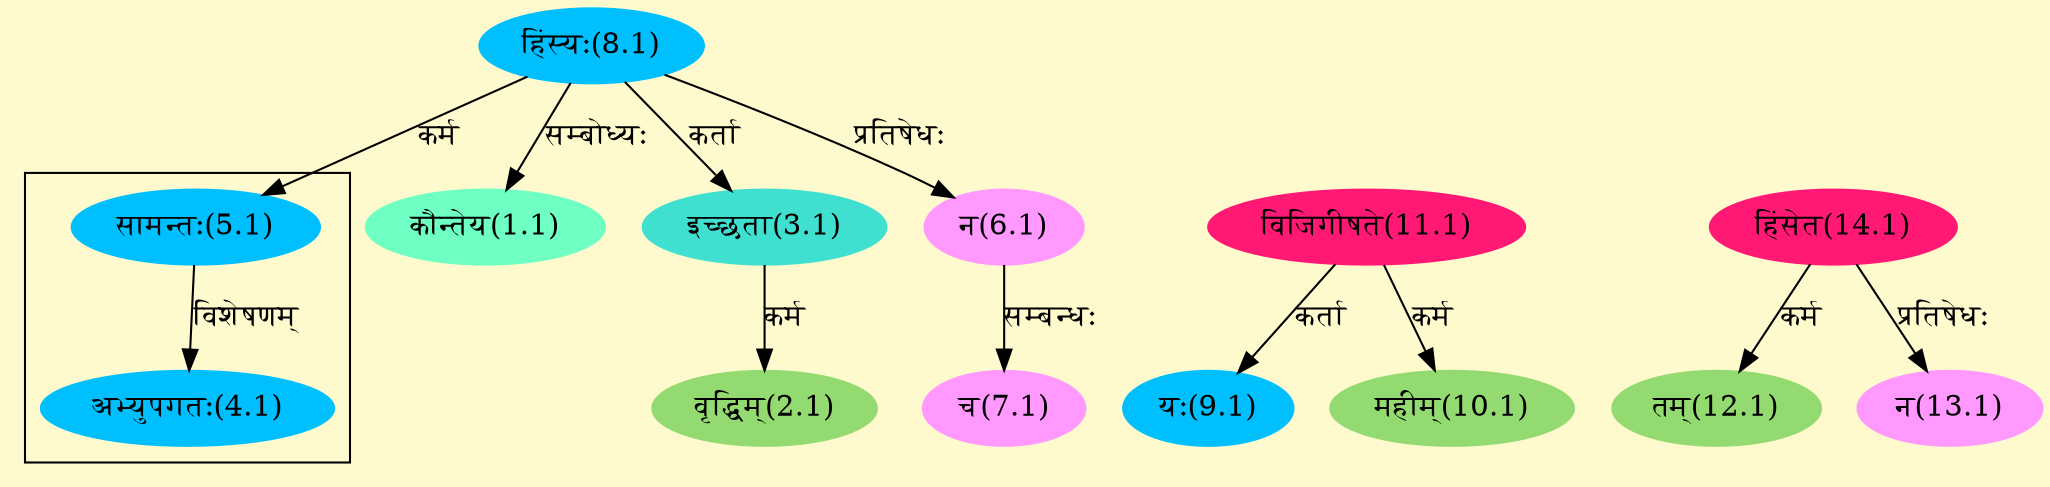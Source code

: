 digraph G{
rankdir=BT;
 compound=true;
 bgcolor="lemonchiffon1";

subgraph cluster_1{
Node4_1 [style=filled, color="#00BFFF" label = "अभ्युपगतः(4.1)"]
Node5_1 [style=filled, color="#00BFFF" label = "सामन्तः(5.1)"]

}
Node1_1 [style=filled, color="#6FFFC3" label = "कौन्तेय(1.1)"]
Node8_1 [style=filled, color="#00BFFF" label = "हिंस्यः(8.1)"]
Node2_1 [style=filled, color="#93DB70" label = "वृद्धिम्(2.1)"]
Node3_1 [style=filled, color="#40E0D0" label = "इच्छता(3.1)"]
Node5_1 [style=filled, color="#00BFFF" label = "सामन्तः(5.1)"]
Node6_1 [style=filled, color="#FF99FF" label = "न(6.1)"]
Node7_1 [style=filled, color="#FF99FF" label = "च(7.1)"]
Node9_1 [style=filled, color="#00BFFF" label = "यः(9.1)"]
Node11_1 [style=filled, color="#FF1975" label = "विजिगीषते(11.1)"]
Node10_1 [style=filled, color="#93DB70" label = "महीम्(10.1)"]
Node [style=filled, color="" label = "()"]
Node12_1 [style=filled, color="#93DB70" label = "तम्(12.1)"]
Node14_1 [style=filled, color="#FF1975" label = "हिंसेत(14.1)"]
Node13_1 [style=filled, color="#FF99FF" label = "न(13.1)"]
/* Start of Relations section */

Node1_1 -> Node8_1 [  label="सम्बोध्यः"  dir="back" ]
Node2_1 -> Node3_1 [  label="कर्म"  dir="back" ]
Node3_1 -> Node8_1 [  label="कर्ता"  dir="back" ]
Node4_1 -> Node5_1 [  label="विशेषणम्"  dir="back" ]
Node5_1 -> Node8_1 [  label="कर्म"  dir="back" ]
Node6_1 -> Node8_1 [  label="प्रतिषेधः"  dir="back" ]
Node7_1 -> Node6_1 [  label="सम्बन्धः"  dir="back" ]
Node9_1 -> Node11_1 [  label="कर्ता"  dir="back" ]
Node10_1 -> Node11_1 [  label="कर्म"  dir="back" ]
Node12_1 -> Node14_1 [  label="कर्म"  dir="back" ]
Node13_1 -> Node14_1 [  label="प्रतिषेधः"  dir="back" ]
}
